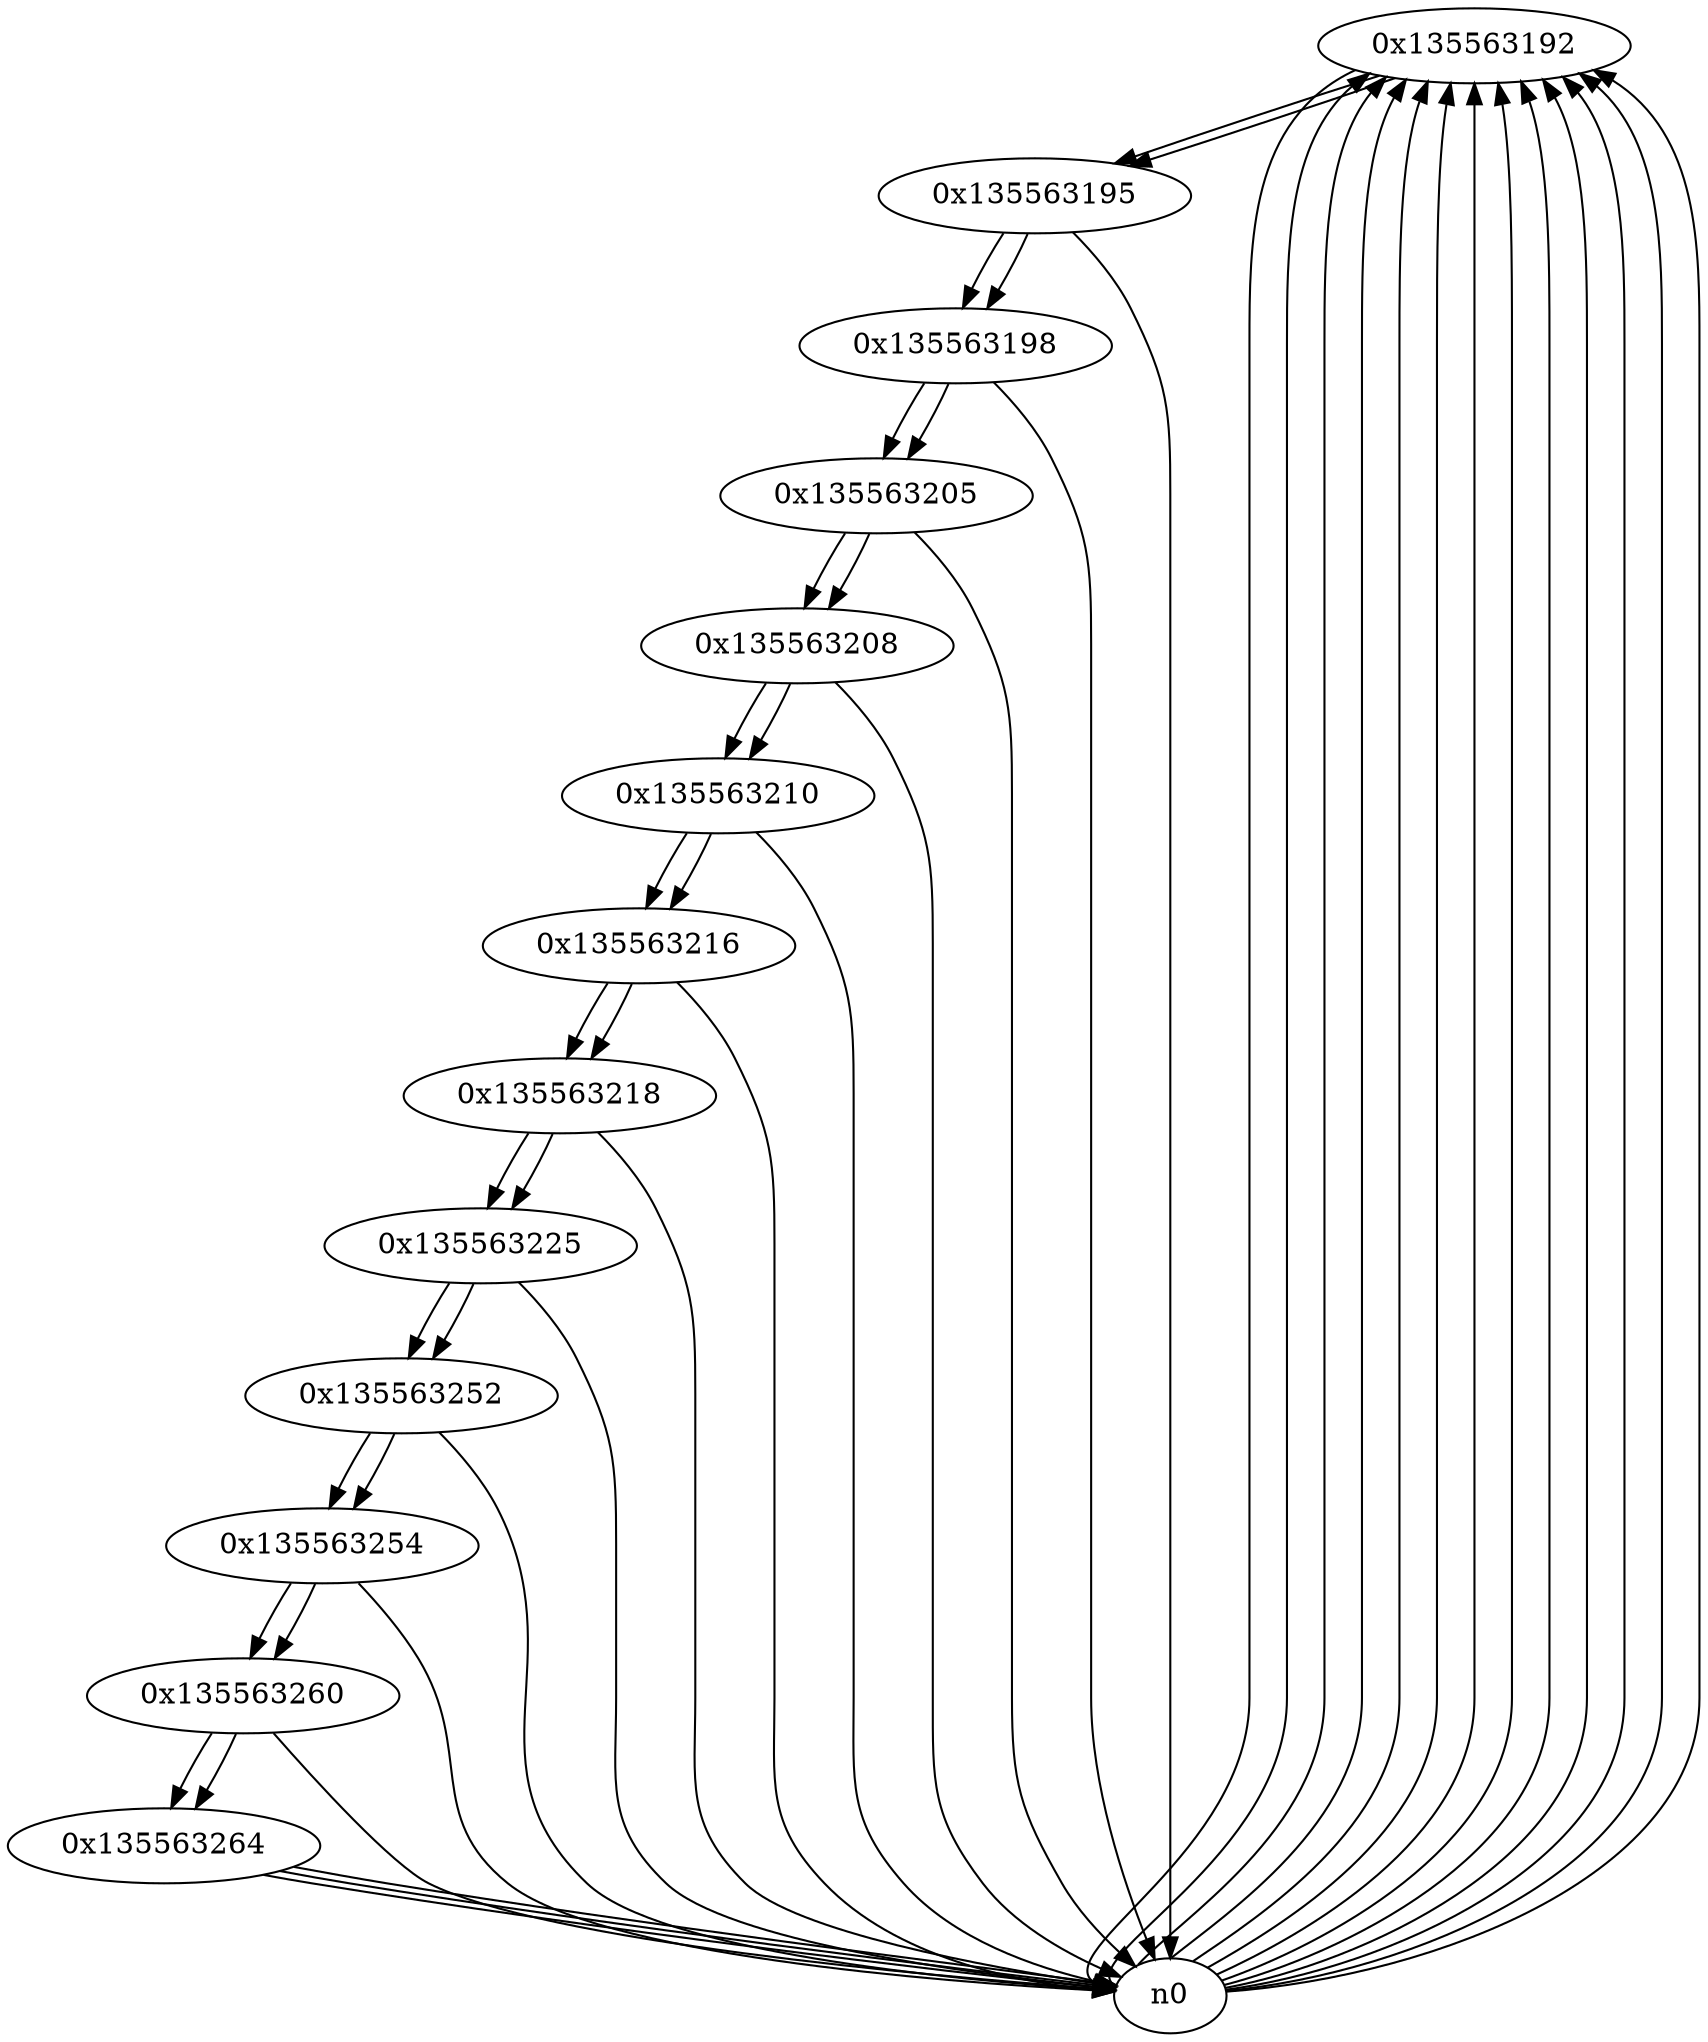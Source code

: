 digraph G{
/* nodes */
  n1 [label="0x135563192"]
  n2 [label="0x135563195"]
  n3 [label="0x135563198"]
  n4 [label="0x135563205"]
  n5 [label="0x135563208"]
  n6 [label="0x135563210"]
  n7 [label="0x135563216"]
  n8 [label="0x135563218"]
  n9 [label="0x135563225"]
  n10 [label="0x135563252"]
  n11 [label="0x135563254"]
  n12 [label="0x135563260"]
  n13 [label="0x135563264"]
/* edges */
n1 -> n2;
n1 -> n0;
n0 -> n1;
n0 -> n1;
n0 -> n1;
n0 -> n1;
n0 -> n1;
n0 -> n1;
n0 -> n1;
n0 -> n1;
n0 -> n1;
n0 -> n1;
n0 -> n1;
n0 -> n1;
n2 -> n3;
n2 -> n0;
n1 -> n2;
n3 -> n4;
n3 -> n0;
n2 -> n3;
n4 -> n5;
n4 -> n0;
n3 -> n4;
n5 -> n6;
n5 -> n0;
n4 -> n5;
n6 -> n7;
n6 -> n0;
n5 -> n6;
n7 -> n8;
n7 -> n0;
n6 -> n7;
n8 -> n9;
n8 -> n0;
n7 -> n8;
n9 -> n10;
n9 -> n0;
n8 -> n9;
n10 -> n11;
n10 -> n0;
n9 -> n10;
n11 -> n12;
n11 -> n0;
n10 -> n11;
n12 -> n13;
n12 -> n0;
n11 -> n12;
n13 -> n0;
n13 -> n0;
n13 -> n0;
n12 -> n13;
}
